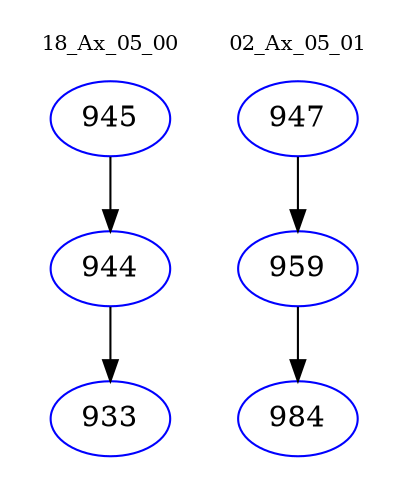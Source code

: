 digraph{
subgraph cluster_0 {
color = white
label = "18_Ax_05_00";
fontsize=10;
T0_945 [label="945", color="blue"]
T0_945 -> T0_944 [color="black"]
T0_944 [label="944", color="blue"]
T0_944 -> T0_933 [color="black"]
T0_933 [label="933", color="blue"]
}
subgraph cluster_1 {
color = white
label = "02_Ax_05_01";
fontsize=10;
T1_947 [label="947", color="blue"]
T1_947 -> T1_959 [color="black"]
T1_959 [label="959", color="blue"]
T1_959 -> T1_984 [color="black"]
T1_984 [label="984", color="blue"]
}
}
